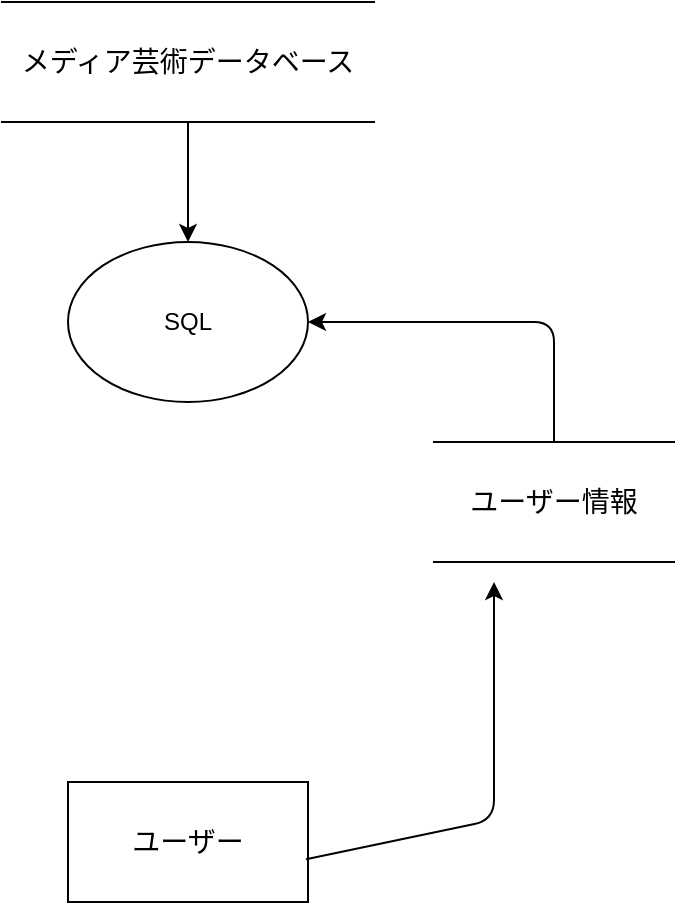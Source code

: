 <mxfile version="15.3.7" type="github"><diagram id="YTZD01xmcb3VQsL6Jl26" name="Page-1"><mxGraphModel dx="782" dy="436" grid="1" gridSize="10" guides="1" tooltips="1" connect="1" arrows="1" fold="1" page="1" pageScale="1" pageWidth="827" pageHeight="1169" math="0" shadow="0"><root><mxCell id="0"/><mxCell id="1" parent="0"/><mxCell id="ypD59dPWeHL9ChN0bDGt-1" value="&lt;font style=&quot;font-size: 14px&quot;&gt;メディア芸術データベース&lt;/font&gt;" style="shape=partialRectangle;whiteSpace=wrap;html=1;left=0;right=0;fillColor=default;" vertex="1" parent="1"><mxGeometry x="354" y="40" width="186" height="60" as="geometry"/></mxCell><mxCell id="ypD59dPWeHL9ChN0bDGt-3" value="" style="endArrow=classic;html=1;exitX=0.5;exitY=1;exitDx=0;exitDy=0;" edge="1" parent="1" source="ypD59dPWeHL9ChN0bDGt-1"><mxGeometry width="50" height="50" relative="1" as="geometry"><mxPoint x="380" y="240" as="sourcePoint"/><mxPoint x="447" y="160" as="targetPoint"/></mxGeometry></mxCell><mxCell id="ypD59dPWeHL9ChN0bDGt-4" value="SQL" style="ellipse;whiteSpace=wrap;html=1;fillColor=default;" vertex="1" parent="1"><mxGeometry x="387" y="160" width="120" height="80" as="geometry"/></mxCell><mxCell id="ypD59dPWeHL9ChN0bDGt-5" value="&lt;font style=&quot;font-size: 14px&quot;&gt;ユーザー&lt;/font&gt;" style="rounded=0;whiteSpace=wrap;html=1;fillColor=default;" vertex="1" parent="1"><mxGeometry x="387" y="430" width="120" height="60" as="geometry"/></mxCell><mxCell id="ypD59dPWeHL9ChN0bDGt-6" value="" style="endArrow=classic;html=1;exitX=0.992;exitY=0.644;exitDx=0;exitDy=0;exitPerimeter=0;" edge="1" parent="1" source="ypD59dPWeHL9ChN0bDGt-5"><mxGeometry width="50" height="50" relative="1" as="geometry"><mxPoint x="560" y="440" as="sourcePoint"/><mxPoint x="600" y="330" as="targetPoint"/><Array as="points"><mxPoint x="600" y="449"/></Array></mxGeometry></mxCell><mxCell id="ypD59dPWeHL9ChN0bDGt-7" value="&lt;span style=&quot;font-size: 14px&quot;&gt;ユーザー情報&lt;/span&gt;" style="shape=partialRectangle;whiteSpace=wrap;html=1;left=0;right=0;fillColor=default;" vertex="1" parent="1"><mxGeometry x="570" y="260" width="120" height="60" as="geometry"/></mxCell><mxCell id="ypD59dPWeHL9ChN0bDGt-8" value="" style="endArrow=classic;html=1;exitX=0.5;exitY=0;exitDx=0;exitDy=0;entryX=1;entryY=0.5;entryDx=0;entryDy=0;" edge="1" parent="1" source="ypD59dPWeHL9ChN0bDGt-7" target="ypD59dPWeHL9ChN0bDGt-4"><mxGeometry width="50" height="50" relative="1" as="geometry"><mxPoint x="590" y="230" as="sourcePoint"/><mxPoint x="630" y="160" as="targetPoint"/><Array as="points"><mxPoint x="630" y="200"/></Array></mxGeometry></mxCell></root></mxGraphModel></diagram></mxfile>